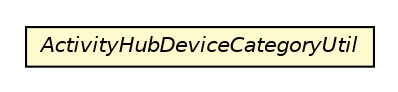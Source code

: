 #!/usr/local/bin/dot
#
# Class diagram 
# Generated by UMLGraph version R5_6-24-gf6e263 (http://www.umlgraph.org/)
#

digraph G {
	edge [fontname="Helvetica",fontsize=10,labelfontname="Helvetica",labelfontsize=10];
	node [fontname="Helvetica",fontsize=10,shape=plaintext];
	nodesep=0.25;
	ranksep=0.5;
	// org.universAAL.lddi.lib.activityhub.devicecategory.ActivityHubDeviceCategoryUtil
	c2066955 [label=<<table title="org.universAAL.lddi.lib.activityhub.devicecategory.ActivityHubDeviceCategoryUtil" border="0" cellborder="1" cellspacing="0" cellpadding="2" port="p" bgcolor="lemonChiffon" href="./ActivityHubDeviceCategoryUtil.html">
		<tr><td><table border="0" cellspacing="0" cellpadding="1">
<tr><td align="center" balign="center"><font face="Helvetica-Oblique"> ActivityHubDeviceCategoryUtil </font></td></tr>
		</table></td></tr>
		</table>>, URL="./ActivityHubDeviceCategoryUtil.html", fontname="Helvetica", fontcolor="black", fontsize=10.0];
}

